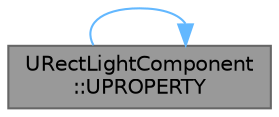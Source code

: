 digraph "URectLightComponent::UPROPERTY"
{
 // INTERACTIVE_SVG=YES
 // LATEX_PDF_SIZE
  bgcolor="transparent";
  edge [fontname=Helvetica,fontsize=10,labelfontname=Helvetica,labelfontsize=10];
  node [fontname=Helvetica,fontsize=10,shape=box,height=0.2,width=0.4];
  rankdir="LR";
  Node1 [id="Node000001",label="URectLightComponent\l::UPROPERTY",height=0.2,width=0.4,color="gray40", fillcolor="grey60", style="filled", fontcolor="black",tooltip="Height of light source rect."];
  Node1 -> Node1 [id="edge1_Node000001_Node000001",color="steelblue1",style="solid",tooltip=" "];
}
